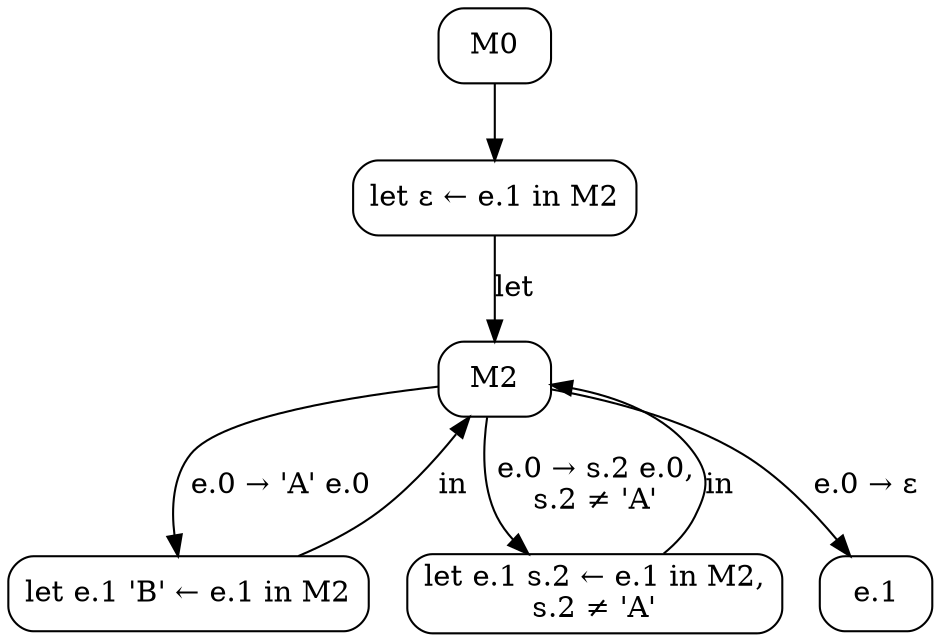 digraph {
  node [shape=box, style=rounded];

  M0;
  M1 [label="let ε ← e.1 in M2"];
  M0 -> M1;
  M2;
  M1 -> M2 [label="let"];
  M3 [label="let e.1 'B' ← e.1 in M2"];
  M2 -> M3 [label="e.0 → 'A' e.0"];
  M3 -> M2 [label="in"];
  M4 [label="let e.1 s.2 ← e.1 in M2,\ns.2 ≠ 'A'"];
  M2 -> M4 [label="e.0 → s.2 e.0,\ns.2 ≠ 'A'"];
  M4 -> M2 [label="in"];
  M5 [label="e.1"];
  M2 -> M5 [label="e.0 → ε"];
}
